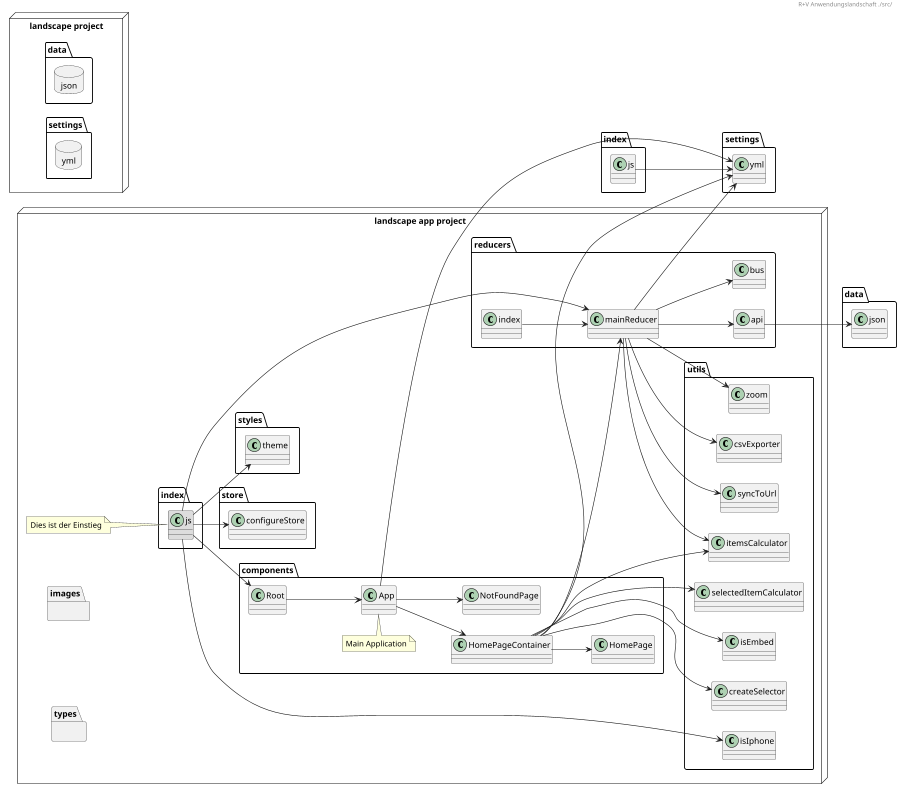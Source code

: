 @startuml R+V Anwendungslandschaft ./src/
'allow_mixing
left to right direction
scale max 900*900
header R+V Anwendungslandschaft ./src/

node "landscape app project" {
    package "components"  {
        class "App"
        class "HomePage"
        class "HomePageContainer"
        class "NotFoundPage"
        class "Root"

        Root --> App
        App --> HomePageContainer
        App --> NotFoundPage
        HomePageContainer --> HomePage

        note top of App
            Main Application
        end note
    }
    package "images" {
    }
    package "reducers" {
        class "api"
        class "bus"
        class "index"
        class "mainReducer"
        index --> mainReducer
    }
    package "store" {
        class "configureStore"
    }
    package "styles" {
        class "theme" 
    }
    package "types" {
    }
    package "utils" {
        class "createSelector"
        class "csvExporter"
        class "isEmbed"
        class "isIphone"
        class "itemsCalculator"
        class "selectedItemCalculator"
        class "syncToUrl"
        class "zoom"
    }
    class "index.js" #DDDDDD
    note left of index.js 
        Dies ist der Einstieg
    end note

    index.js --> configureStore
    index.js --> Root
    index.js --> mainReducer
    index.js --> theme
    index.js --> isIphone

    HomePageContainer --> createSelector
    HomePageContainer --> mainReducer
    HomePageContainer --> isEmbed
    HomePageContainer --> itemsCalculator
    HomePageContainer --> selectedItemCalculator
}

node "landscape project" {
    database "data.json" {

    }
    database "settings.yml" {

    }
}

api --> data.json
mainReducer --> api
mainReducer --> bus
mainReducer --> syncToUrl
mainReducer --> zoom
mainReducer --> itemsCalculator
mainReducer --> csvExporter
mainReducer --> settings.yml
index.js --> settings.yml
App --> settings.yml
HomePageContainer --> settings.yml
@enduml